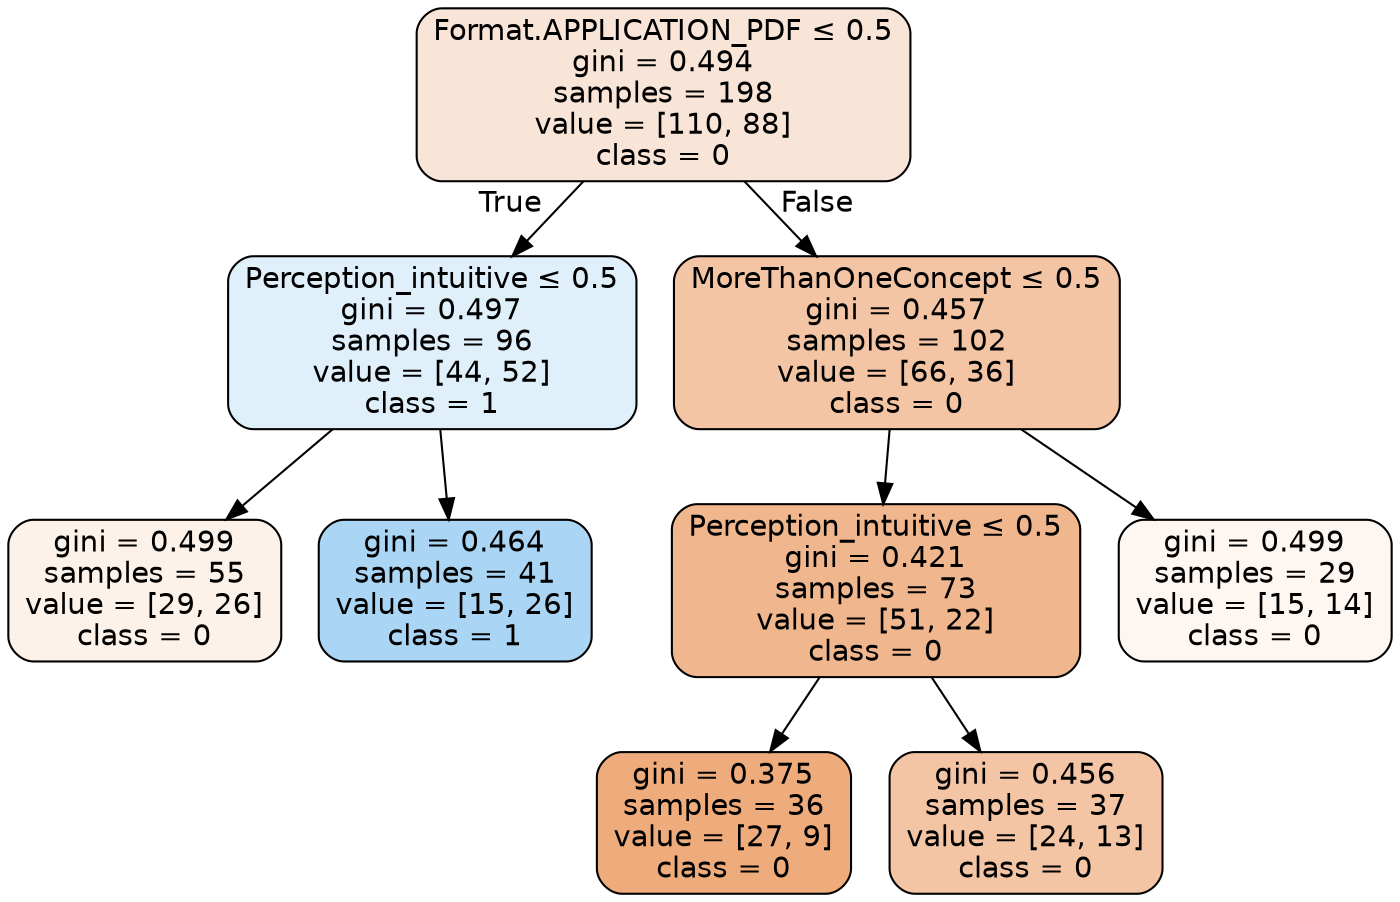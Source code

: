 digraph Tree {
node [shape=box, style="filled, rounded", color="black", fontname=helvetica] ;
edge [fontname=helvetica] ;
0 [label=<Format.APPLICATION_PDF &le; 0.5<br/>gini = 0.494<br/>samples = 198<br/>value = [110, 88]<br/>class = 0>, fillcolor="#e5813933"] ;
1 [label=<Perception_intuitive &le; 0.5<br/>gini = 0.497<br/>samples = 96<br/>value = [44, 52]<br/>class = 1>, fillcolor="#399de527"] ;
0 -> 1 [labeldistance=2.5, labelangle=45, headlabel="True"] ;
2 [label=<gini = 0.499<br/>samples = 55<br/>value = [29, 26]<br/>class = 0>, fillcolor="#e581391a"] ;
1 -> 2 ;
3 [label=<gini = 0.464<br/>samples = 41<br/>value = [15, 26]<br/>class = 1>, fillcolor="#399de56c"] ;
1 -> 3 ;
4 [label=<MoreThanOneConcept &le; 0.5<br/>gini = 0.457<br/>samples = 102<br/>value = [66, 36]<br/>class = 0>, fillcolor="#e5813974"] ;
0 -> 4 [labeldistance=2.5, labelangle=-45, headlabel="False"] ;
5 [label=<Perception_intuitive &le; 0.5<br/>gini = 0.421<br/>samples = 73<br/>value = [51, 22]<br/>class = 0>, fillcolor="#e5813991"] ;
4 -> 5 ;
6 [label=<gini = 0.375<br/>samples = 36<br/>value = [27, 9]<br/>class = 0>, fillcolor="#e58139aa"] ;
5 -> 6 ;
7 [label=<gini = 0.456<br/>samples = 37<br/>value = [24, 13]<br/>class = 0>, fillcolor="#e5813975"] ;
5 -> 7 ;
8 [label=<gini = 0.499<br/>samples = 29<br/>value = [15, 14]<br/>class = 0>, fillcolor="#e5813911"] ;
4 -> 8 ;
}